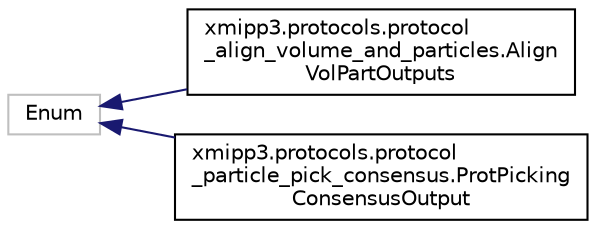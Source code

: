 digraph "Graphical Class Hierarchy"
{
  edge [fontname="Helvetica",fontsize="10",labelfontname="Helvetica",labelfontsize="10"];
  node [fontname="Helvetica",fontsize="10",shape=record];
  rankdir="LR";
  Node245 [label="Enum",height=0.2,width=0.4,color="grey75", fillcolor="white", style="filled"];
  Node245 -> Node0 [dir="back",color="midnightblue",fontsize="10",style="solid",fontname="Helvetica"];
  Node0 [label="xmipp3.protocols.protocol\l_align_volume_and_particles.Align\lVolPartOutputs",height=0.2,width=0.4,color="black", fillcolor="white", style="filled",URL="$classxmipp3_1_1protocols_1_1protocol__align__volume__and__particles_1_1AlignVolPartOutputs.html"];
  Node245 -> Node247 [dir="back",color="midnightblue",fontsize="10",style="solid",fontname="Helvetica"];
  Node247 [label="xmipp3.protocols.protocol\l_particle_pick_consensus.ProtPicking\lConsensusOutput",height=0.2,width=0.4,color="black", fillcolor="white", style="filled",URL="$classxmipp3_1_1protocols_1_1protocol__particle__pick__consensus_1_1ProtPickingConsensusOutput.html"];
}
